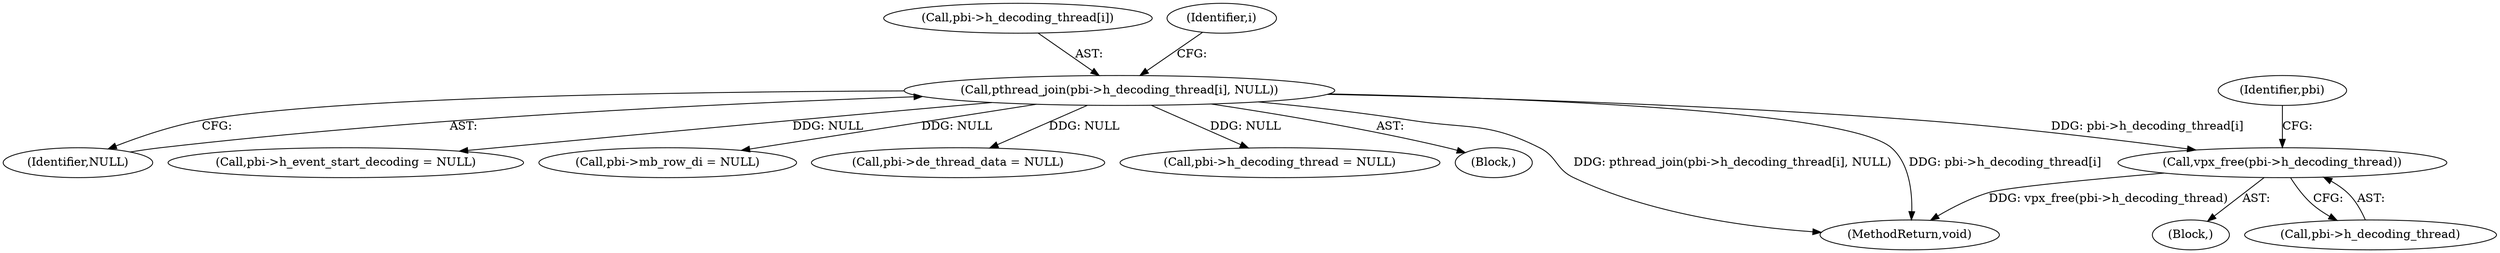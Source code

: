 digraph "0_Android_6886e8e0a9db2dbad723dc37a548233e004b33bc_2@pointer" {
"1000166" [label="(Call,vpx_free(pbi->h_decoding_thread))"];
"1000135" [label="(Call,pthread_join(pbi->h_decoding_thread[i], NULL))"];
"1000141" [label="(Identifier,NULL)"];
"1000135" [label="(Call,pthread_join(pbi->h_decoding_thread[i], NULL))"];
"1000179" [label="(Call,pbi->h_event_start_decoding = NULL)"];
"1000188" [label="(Call,pbi->mb_row_di = NULL)"];
"1000197" [label="(Call,pbi->de_thread_data = NULL)"];
"1000170" [label="(Call,pbi->h_decoding_thread = NULL)"];
"1000166" [label="(Call,vpx_free(pbi->h_decoding_thread))"];
"1000136" [label="(Call,pbi->h_decoding_thread[i])"];
"1000126" [label="(Identifier,i)"];
"1000167" [label="(Call,pbi->h_decoding_thread)"];
"1000127" [label="(Block,)"];
"1000209" [label="(MethodReturn,void)"];
"1000109" [label="(Block,)"];
"1000172" [label="(Identifier,pbi)"];
"1000166" -> "1000109"  [label="AST: "];
"1000166" -> "1000167"  [label="CFG: "];
"1000167" -> "1000166"  [label="AST: "];
"1000172" -> "1000166"  [label="CFG: "];
"1000166" -> "1000209"  [label="DDG: vpx_free(pbi->h_decoding_thread)"];
"1000135" -> "1000166"  [label="DDG: pbi->h_decoding_thread[i]"];
"1000135" -> "1000127"  [label="AST: "];
"1000135" -> "1000141"  [label="CFG: "];
"1000136" -> "1000135"  [label="AST: "];
"1000141" -> "1000135"  [label="AST: "];
"1000126" -> "1000135"  [label="CFG: "];
"1000135" -> "1000209"  [label="DDG: pthread_join(pbi->h_decoding_thread[i], NULL)"];
"1000135" -> "1000209"  [label="DDG: pbi->h_decoding_thread[i]"];
"1000135" -> "1000170"  [label="DDG: NULL"];
"1000135" -> "1000179"  [label="DDG: NULL"];
"1000135" -> "1000188"  [label="DDG: NULL"];
"1000135" -> "1000197"  [label="DDG: NULL"];
}
